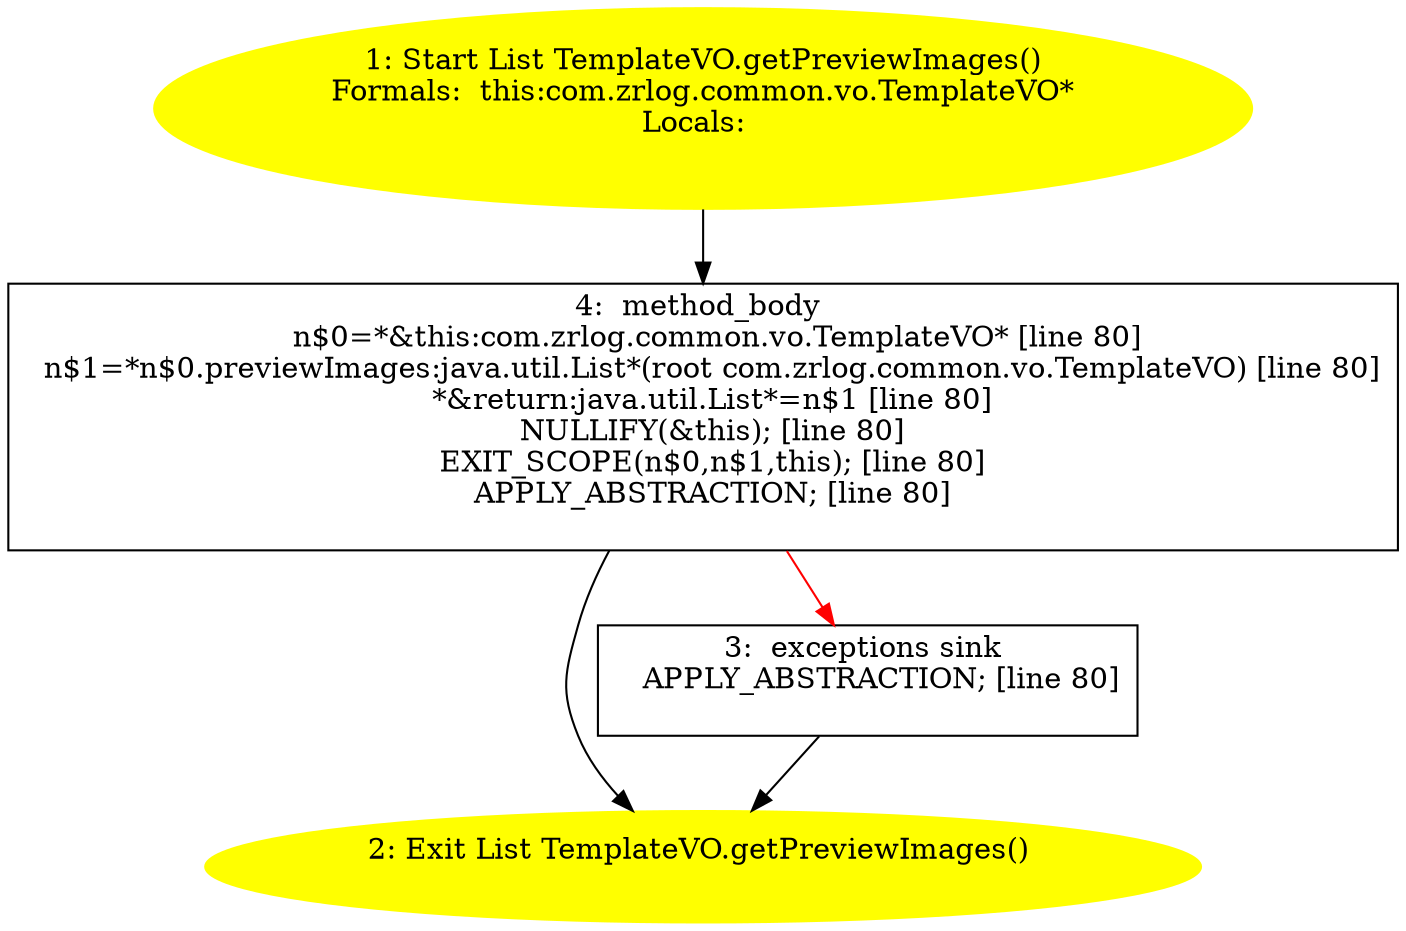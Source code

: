 /* @generated */
digraph cfg {
"com.zrlog.common.vo.TemplateVO.getPreviewImages():java.util.List.f0194d79494c6e27aa56f4ebb6235213_1" [label="1: Start List TemplateVO.getPreviewImages()\nFormals:  this:com.zrlog.common.vo.TemplateVO*\nLocals:  \n  " color=yellow style=filled]
	

	 "com.zrlog.common.vo.TemplateVO.getPreviewImages():java.util.List.f0194d79494c6e27aa56f4ebb6235213_1" -> "com.zrlog.common.vo.TemplateVO.getPreviewImages():java.util.List.f0194d79494c6e27aa56f4ebb6235213_4" ;
"com.zrlog.common.vo.TemplateVO.getPreviewImages():java.util.List.f0194d79494c6e27aa56f4ebb6235213_2" [label="2: Exit List TemplateVO.getPreviewImages() \n  " color=yellow style=filled]
	

"com.zrlog.common.vo.TemplateVO.getPreviewImages():java.util.List.f0194d79494c6e27aa56f4ebb6235213_3" [label="3:  exceptions sink \n   APPLY_ABSTRACTION; [line 80]\n " shape="box"]
	

	 "com.zrlog.common.vo.TemplateVO.getPreviewImages():java.util.List.f0194d79494c6e27aa56f4ebb6235213_3" -> "com.zrlog.common.vo.TemplateVO.getPreviewImages():java.util.List.f0194d79494c6e27aa56f4ebb6235213_2" ;
"com.zrlog.common.vo.TemplateVO.getPreviewImages():java.util.List.f0194d79494c6e27aa56f4ebb6235213_4" [label="4:  method_body \n   n$0=*&this:com.zrlog.common.vo.TemplateVO* [line 80]\n  n$1=*n$0.previewImages:java.util.List*(root com.zrlog.common.vo.TemplateVO) [line 80]\n  *&return:java.util.List*=n$1 [line 80]\n  NULLIFY(&this); [line 80]\n  EXIT_SCOPE(n$0,n$1,this); [line 80]\n  APPLY_ABSTRACTION; [line 80]\n " shape="box"]
	

	 "com.zrlog.common.vo.TemplateVO.getPreviewImages():java.util.List.f0194d79494c6e27aa56f4ebb6235213_4" -> "com.zrlog.common.vo.TemplateVO.getPreviewImages():java.util.List.f0194d79494c6e27aa56f4ebb6235213_2" ;
	 "com.zrlog.common.vo.TemplateVO.getPreviewImages():java.util.List.f0194d79494c6e27aa56f4ebb6235213_4" -> "com.zrlog.common.vo.TemplateVO.getPreviewImages():java.util.List.f0194d79494c6e27aa56f4ebb6235213_3" [color="red" ];
}
